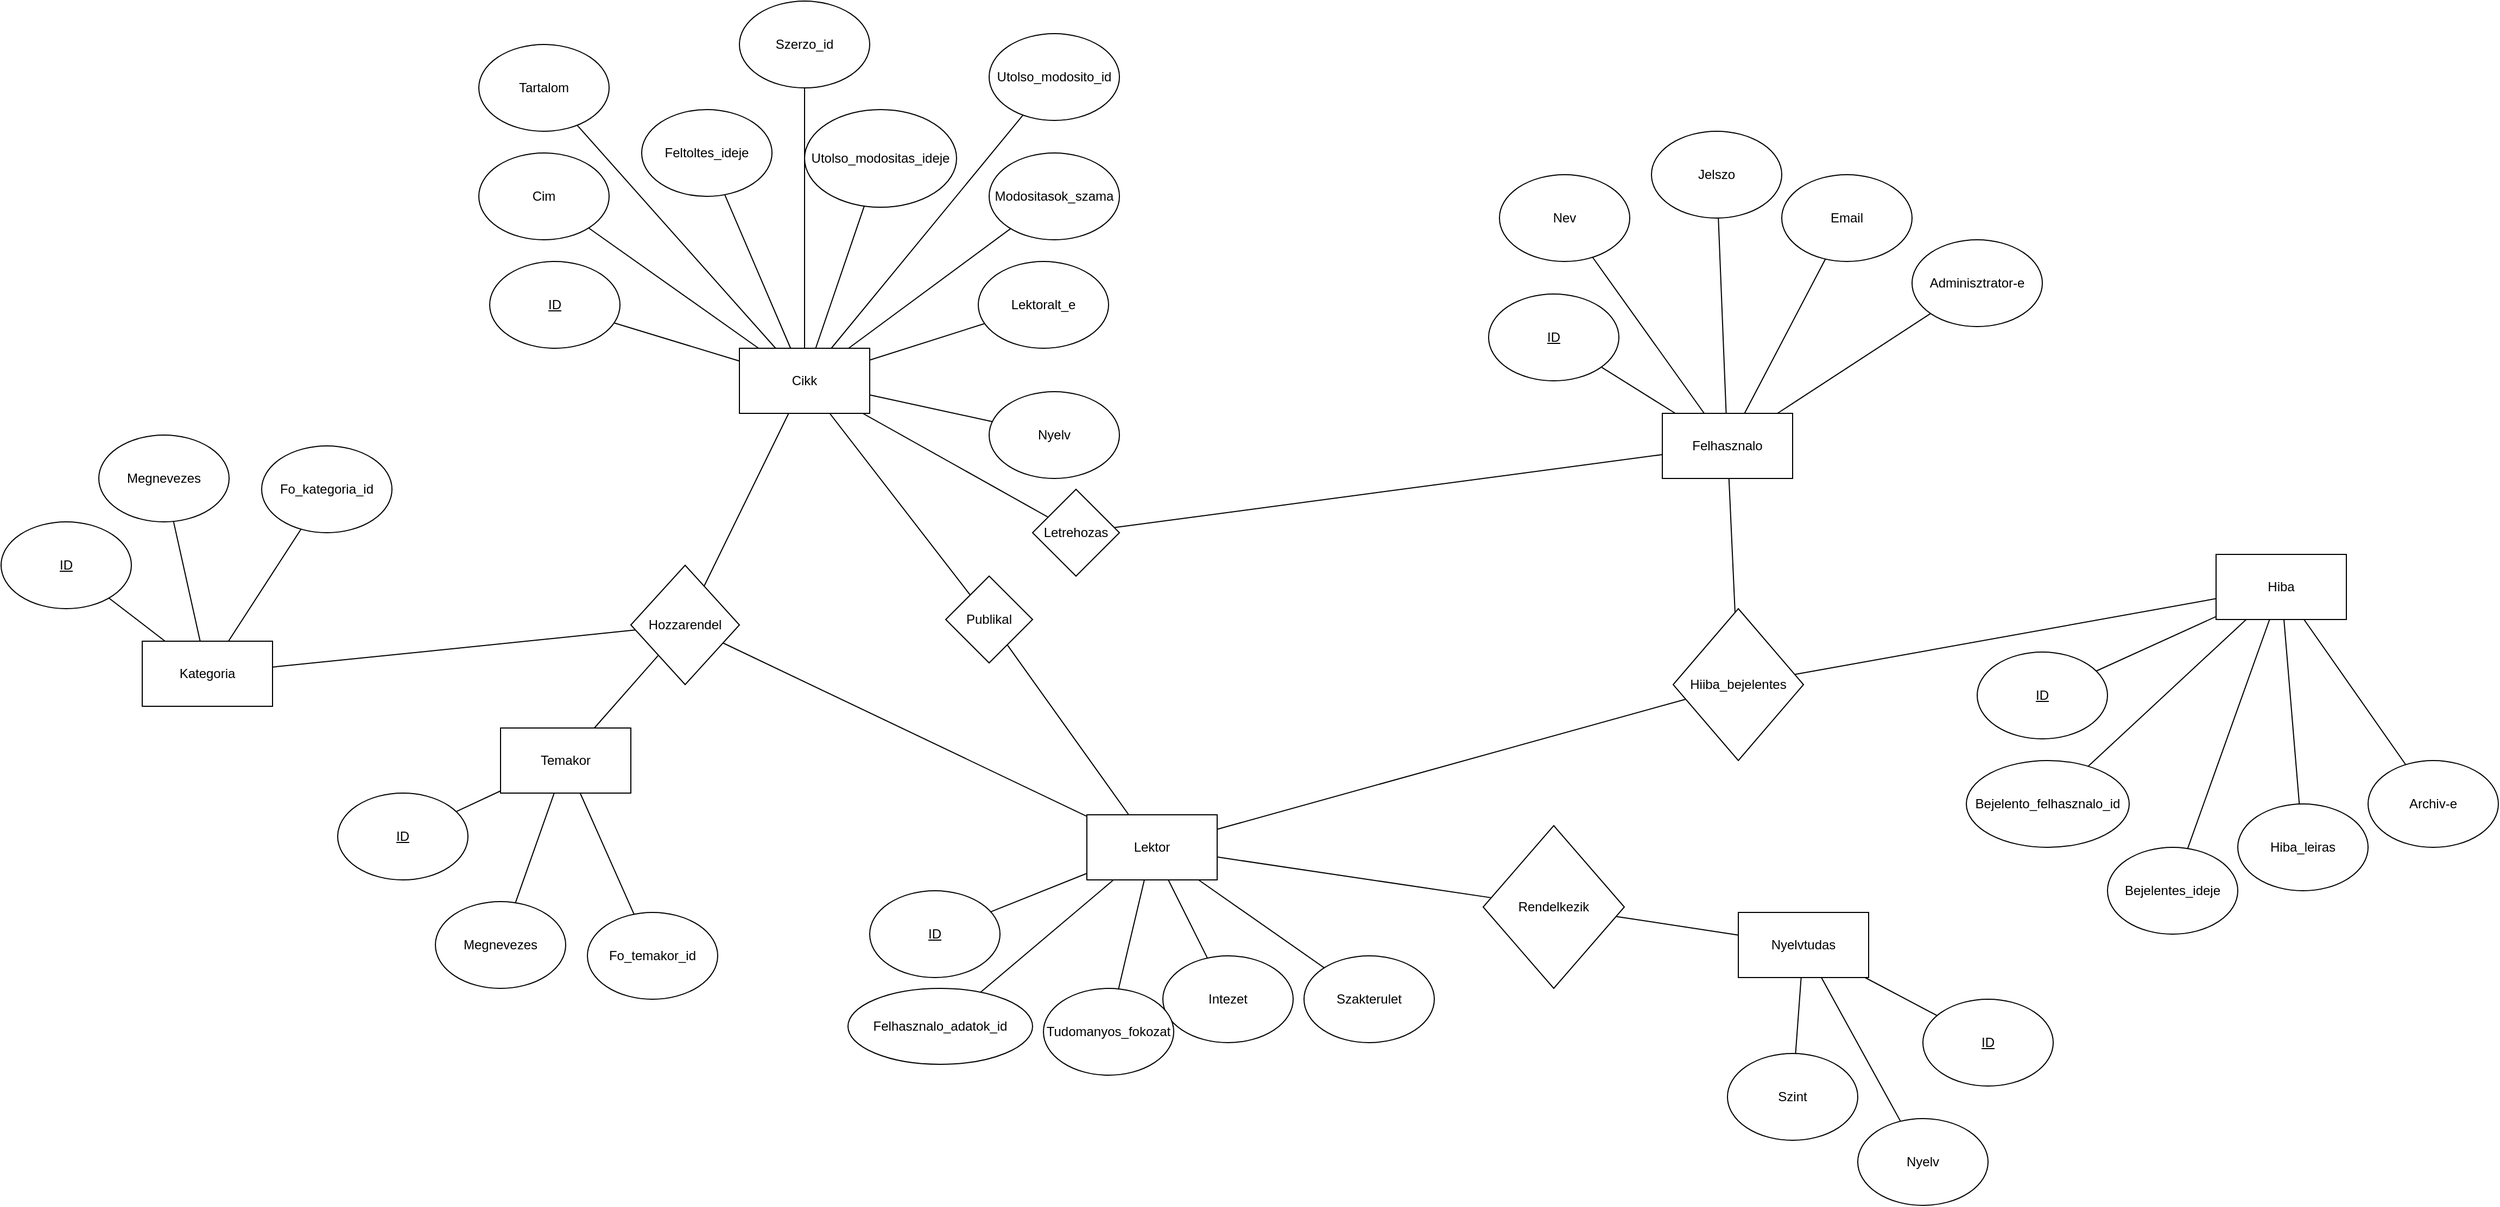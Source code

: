 <mxfile version="21.0.2" type="device"><diagram name="Page-1" id="G5Q2emcaWryFH7lCN24s"><mxGraphModel dx="3635" dy="2468" grid="1" gridSize="10" guides="1" tooltips="1" connect="1" arrows="1" fold="1" page="1" pageScale="1" pageWidth="850" pageHeight="1100" math="0" shadow="0"><root><mxCell id="0"/><mxCell id="1" parent="0"/><mxCell id="eLj6yQ8JkL-PZUBBtkVt-1" value="Cikk" style="rounded=0;whiteSpace=wrap;html=1;" parent="1" vertex="1"><mxGeometry x="-110" y="-20" width="120" height="60" as="geometry"/></mxCell><mxCell id="eLj6yQ8JkL-PZUBBtkVt-2" value="&lt;div&gt;Temakor&lt;/div&gt;" style="rounded=0;whiteSpace=wrap;html=1;" parent="1" vertex="1"><mxGeometry x="-330" y="330" width="120" height="60" as="geometry"/></mxCell><mxCell id="eLj6yQ8JkL-PZUBBtkVt-3" value="&lt;div&gt;Felhasznalo&lt;/div&gt;" style="rounded=0;whiteSpace=wrap;html=1;" parent="1" vertex="1"><mxGeometry x="740" y="40" width="120" height="60" as="geometry"/></mxCell><mxCell id="eLj6yQ8JkL-PZUBBtkVt-4" value="Lektor" style="rounded=0;whiteSpace=wrap;html=1;" parent="1" vertex="1"><mxGeometry x="210" y="410" width="120" height="60" as="geometry"/></mxCell><mxCell id="eLj6yQ8JkL-PZUBBtkVt-5" value="Hiba" style="rounded=0;whiteSpace=wrap;html=1;" parent="1" vertex="1"><mxGeometry x="1250" y="170" width="120" height="60" as="geometry"/></mxCell><mxCell id="eLj6yQ8JkL-PZUBBtkVt-6" value="&lt;div&gt;Megnevezes&lt;/div&gt;" style="ellipse;whiteSpace=wrap;html=1;" parent="1" vertex="1"><mxGeometry x="-390" y="490" width="120" height="80" as="geometry"/></mxCell><mxCell id="eLj6yQ8JkL-PZUBBtkVt-7" value="" style="endArrow=none;html=1;rounded=0;" parent="1" source="eLj6yQ8JkL-PZUBBtkVt-2" target="eLj6yQ8JkL-PZUBBtkVt-6" edge="1"><mxGeometry width="50" height="50" relative="1" as="geometry"><mxPoint x="480" y="320" as="sourcePoint"/><mxPoint x="530" y="270" as="targetPoint"/></mxGeometry></mxCell><mxCell id="eLj6yQ8JkL-PZUBBtkVt-8" value="&lt;u&gt;ID&lt;/u&gt;" style="ellipse;whiteSpace=wrap;html=1;" parent="1" vertex="1"><mxGeometry x="-480" y="390" width="120" height="80" as="geometry"/></mxCell><mxCell id="eLj6yQ8JkL-PZUBBtkVt-9" value="" style="endArrow=none;html=1;rounded=0;" parent="1" source="eLj6yQ8JkL-PZUBBtkVt-2" target="eLj6yQ8JkL-PZUBBtkVt-8" edge="1"><mxGeometry width="50" height="50" relative="1" as="geometry"><mxPoint x="480" y="440" as="sourcePoint"/><mxPoint x="530" y="390" as="targetPoint"/></mxGeometry></mxCell><mxCell id="eLj6yQ8JkL-PZUBBtkVt-10" value="&lt;div&gt;Fo_temakor_id&lt;/div&gt;" style="ellipse;whiteSpace=wrap;html=1;" parent="1" vertex="1"><mxGeometry x="-250" y="500" width="120" height="80" as="geometry"/></mxCell><mxCell id="eLj6yQ8JkL-PZUBBtkVt-11" value="" style="endArrow=none;html=1;rounded=0;" parent="1" source="eLj6yQ8JkL-PZUBBtkVt-2" target="eLj6yQ8JkL-PZUBBtkVt-10" edge="1"><mxGeometry width="50" height="50" relative="1" as="geometry"><mxPoint x="480" y="440" as="sourcePoint"/><mxPoint x="530" y="390" as="targetPoint"/></mxGeometry></mxCell><mxCell id="uQgNLZzl8JULktixexbw-1" value="&lt;div&gt;&lt;u&gt;ID&lt;/u&gt;&lt;/div&gt;" style="ellipse;whiteSpace=wrap;html=1;" parent="1" vertex="1"><mxGeometry x="-340" y="-100" width="120" height="80" as="geometry"/></mxCell><mxCell id="uQgNLZzl8JULktixexbw-2" value="&lt;div&gt;Cim&lt;/div&gt;" style="ellipse;whiteSpace=wrap;html=1;" parent="1" vertex="1"><mxGeometry x="-350" y="-200" width="120" height="80" as="geometry"/></mxCell><mxCell id="uQgNLZzl8JULktixexbw-3" value="&lt;div&gt;Tartalom&lt;/div&gt;" style="ellipse;whiteSpace=wrap;html=1;" parent="1" vertex="1"><mxGeometry x="-350" y="-300" width="120" height="80" as="geometry"/></mxCell><mxCell id="uQgNLZzl8JULktixexbw-4" value="&lt;div&gt;Feltoltes_ideje&lt;/div&gt;" style="ellipse;whiteSpace=wrap;html=1;" parent="1" vertex="1"><mxGeometry x="-200" y="-240" width="120" height="80" as="geometry"/></mxCell><mxCell id="uQgNLZzl8JULktixexbw-5" value="&lt;div&gt;&lt;u&gt;ID&lt;/u&gt;&lt;/div&gt;" style="ellipse;whiteSpace=wrap;html=1;" parent="1" vertex="1"><mxGeometry x="1030" y="260" width="120" height="80" as="geometry"/></mxCell><mxCell id="uQgNLZzl8JULktixexbw-6" value="&lt;div&gt;Bejelento_felhasznalo_id&lt;/div&gt;" style="ellipse;whiteSpace=wrap;html=1;" parent="1" vertex="1"><mxGeometry x="1020" y="360" width="150" height="80" as="geometry"/></mxCell><mxCell id="uQgNLZzl8JULktixexbw-7" value="Bejelentes_ideje" style="ellipse;whiteSpace=wrap;html=1;" parent="1" vertex="1"><mxGeometry x="1150" y="440" width="120" height="80" as="geometry"/></mxCell><mxCell id="uQgNLZzl8JULktixexbw-8" value="&lt;div&gt;Hiba_leiras&lt;/div&gt;" style="ellipse;whiteSpace=wrap;html=1;" parent="1" vertex="1"><mxGeometry x="1270" y="400" width="120" height="80" as="geometry"/></mxCell><mxCell id="uQgNLZzl8JULktixexbw-9" value="&lt;u&gt;ID&lt;/u&gt;" style="ellipse;whiteSpace=wrap;html=1;" parent="1" vertex="1"><mxGeometry x="580" y="-70" width="120" height="80" as="geometry"/></mxCell><mxCell id="uQgNLZzl8JULktixexbw-10" value="Nev" style="ellipse;whiteSpace=wrap;html=1;" parent="1" vertex="1"><mxGeometry x="590" y="-180" width="120" height="80" as="geometry"/></mxCell><mxCell id="uQgNLZzl8JULktixexbw-11" value="Jelszo" style="ellipse;whiteSpace=wrap;html=1;" parent="1" vertex="1"><mxGeometry x="730" y="-220" width="120" height="80" as="geometry"/></mxCell><mxCell id="uQgNLZzl8JULktixexbw-12" value="Email" style="ellipse;whiteSpace=wrap;html=1;" parent="1" vertex="1"><mxGeometry x="850" y="-180" width="120" height="80" as="geometry"/></mxCell><mxCell id="uQgNLZzl8JULktixexbw-13" value="&lt;div&gt;Adminisztrator-e&lt;/div&gt;" style="ellipse;whiteSpace=wrap;html=1;" parent="1" vertex="1"><mxGeometry x="970" y="-120" width="120" height="80" as="geometry"/></mxCell><mxCell id="uQgNLZzl8JULktixexbw-14" value="Szakterulet" style="ellipse;whiteSpace=wrap;html=1;" parent="1" vertex="1"><mxGeometry x="410" y="540" width="120" height="80" as="geometry"/></mxCell><mxCell id="uQgNLZzl8JULktixexbw-15" value="Intezet" style="ellipse;whiteSpace=wrap;html=1;" parent="1" vertex="1"><mxGeometry x="280" y="540" width="120" height="80" as="geometry"/></mxCell><mxCell id="uQgNLZzl8JULktixexbw-16" value="Tudomanyos_fokozat" style="ellipse;whiteSpace=wrap;html=1;" parent="1" vertex="1"><mxGeometry x="170" y="570" width="120" height="80" as="geometry"/></mxCell><mxCell id="uQgNLZzl8JULktixexbw-17" value="Felhasznalo_adatok_id" style="ellipse;whiteSpace=wrap;html=1;" parent="1" vertex="1"><mxGeometry x="-10" y="570" width="170" height="70" as="geometry"/></mxCell><mxCell id="uQgNLZzl8JULktixexbw-18" value="&lt;u&gt;ID&lt;/u&gt;" style="ellipse;whiteSpace=wrap;html=1;" parent="1" vertex="1"><mxGeometry x="10" y="480" width="120" height="80" as="geometry"/></mxCell><mxCell id="hTtRhZYFVVRSCNv51AkI-1" value="" style="endArrow=none;html=1;rounded=0;" parent="1" source="eLj6yQ8JkL-PZUBBtkVt-1" target="uQgNLZzl8JULktixexbw-1" edge="1"><mxGeometry width="50" height="50" relative="1" as="geometry"><mxPoint x="-110" y="50" as="sourcePoint"/><mxPoint x="-60" as="targetPoint"/></mxGeometry></mxCell><mxCell id="hTtRhZYFVVRSCNv51AkI-2" value="" style="endArrow=none;html=1;rounded=0;" parent="1" source="eLj6yQ8JkL-PZUBBtkVt-1" target="uQgNLZzl8JULktixexbw-2" edge="1"><mxGeometry width="50" height="50" relative="1" as="geometry"><mxPoint x="20" y="-60" as="sourcePoint"/><mxPoint x="60" y="-110" as="targetPoint"/></mxGeometry></mxCell><mxCell id="hTtRhZYFVVRSCNv51AkI-3" value="" style="endArrow=none;html=1;rounded=0;" parent="1" source="eLj6yQ8JkL-PZUBBtkVt-1" target="uQgNLZzl8JULktixexbw-4" edge="1"><mxGeometry width="50" height="50" relative="1" as="geometry"><mxPoint x="20" y="10" as="sourcePoint"/><mxPoint x="70" y="-40" as="targetPoint"/></mxGeometry></mxCell><mxCell id="hTtRhZYFVVRSCNv51AkI-4" value="" style="endArrow=none;html=1;rounded=0;" parent="1" source="eLj6yQ8JkL-PZUBBtkVt-1" target="uQgNLZzl8JULktixexbw-3" edge="1"><mxGeometry width="50" height="50" relative="1" as="geometry"><mxPoint x="-40" as="sourcePoint"/><mxPoint x="20" y="-50" as="targetPoint"/></mxGeometry></mxCell><mxCell id="hTtRhZYFVVRSCNv51AkI-5" value="&lt;div&gt;Szerzo_id&lt;/div&gt;" style="ellipse;whiteSpace=wrap;html=1;" parent="1" vertex="1"><mxGeometry x="-110" y="-340" width="120" height="80" as="geometry"/></mxCell><mxCell id="hTtRhZYFVVRSCNv51AkI-6" value="" style="endArrow=none;html=1;rounded=0;" parent="1" source="eLj6yQ8JkL-PZUBBtkVt-1" target="hTtRhZYFVVRSCNv51AkI-5" edge="1"><mxGeometry width="50" height="50" relative="1" as="geometry"><mxPoint x="-30" as="sourcePoint"/><mxPoint x="20" y="-50" as="targetPoint"/></mxGeometry></mxCell><mxCell id="hTtRhZYFVVRSCNv51AkI-8" value="&lt;div&gt;Utolso_modositas_ideje&lt;/div&gt;" style="ellipse;whiteSpace=wrap;html=1;" parent="1" vertex="1"><mxGeometry x="-50" y="-240" width="140" height="90" as="geometry"/></mxCell><mxCell id="hTtRhZYFVVRSCNv51AkI-10" value="" style="endArrow=none;html=1;rounded=0;" parent="1" source="eLj6yQ8JkL-PZUBBtkVt-1" target="hTtRhZYFVVRSCNv51AkI-8" edge="1"><mxGeometry width="50" height="50" relative="1" as="geometry"><mxPoint x="-30" as="sourcePoint"/><mxPoint x="20" y="-50" as="targetPoint"/></mxGeometry></mxCell><mxCell id="hTtRhZYFVVRSCNv51AkI-11" value="&lt;div&gt;Modositasok_szama&lt;/div&gt;" style="ellipse;whiteSpace=wrap;html=1;" parent="1" vertex="1"><mxGeometry x="120" y="-200" width="120" height="80" as="geometry"/></mxCell><mxCell id="hTtRhZYFVVRSCNv51AkI-12" value="" style="endArrow=none;html=1;rounded=0;" parent="1" source="eLj6yQ8JkL-PZUBBtkVt-1" target="hTtRhZYFVVRSCNv51AkI-11" edge="1"><mxGeometry width="50" height="50" relative="1" as="geometry"><mxPoint x="-50" y="-70" as="sourcePoint"/><mxPoint y="-120" as="targetPoint"/></mxGeometry></mxCell><mxCell id="hTtRhZYFVVRSCNv51AkI-13" value="&lt;div&gt;Lektoralt_e&lt;/div&gt;" style="ellipse;whiteSpace=wrap;html=1;" parent="1" vertex="1"><mxGeometry x="110" y="-100" width="120" height="80" as="geometry"/></mxCell><mxCell id="hTtRhZYFVVRSCNv51AkI-14" value="" style="endArrow=none;html=1;rounded=0;" parent="1" source="eLj6yQ8JkL-PZUBBtkVt-1" target="hTtRhZYFVVRSCNv51AkI-13" edge="1"><mxGeometry width="50" height="50" relative="1" as="geometry"><mxPoint x="-50" y="-70" as="sourcePoint"/><mxPoint y="-120" as="targetPoint"/></mxGeometry></mxCell><mxCell id="hTtRhZYFVVRSCNv51AkI-15" value="&lt;div&gt;Utolso_modosito_id&lt;/div&gt;" style="ellipse;whiteSpace=wrap;html=1;" parent="1" vertex="1"><mxGeometry x="120" y="-310" width="120" height="80" as="geometry"/></mxCell><mxCell id="hTtRhZYFVVRSCNv51AkI-16" value="" style="endArrow=none;html=1;rounded=0;" parent="1" source="eLj6yQ8JkL-PZUBBtkVt-1" target="hTtRhZYFVVRSCNv51AkI-15" edge="1"><mxGeometry width="50" height="50" relative="1" as="geometry"><mxPoint x="-50" y="-70" as="sourcePoint"/><mxPoint y="-120" as="targetPoint"/></mxGeometry></mxCell><mxCell id="hTtRhZYFVVRSCNv51AkI-17" value="" style="endArrow=none;html=1;rounded=0;" parent="1" source="eLj6yQ8JkL-PZUBBtkVt-3" target="uQgNLZzl8JULktixexbw-9" edge="1"><mxGeometry width="50" height="50" relative="1" as="geometry"><mxPoint x="450" y="50" as="sourcePoint"/><mxPoint x="500" as="targetPoint"/></mxGeometry></mxCell><mxCell id="hTtRhZYFVVRSCNv51AkI-18" value="" style="endArrow=none;html=1;rounded=0;" parent="1" source="eLj6yQ8JkL-PZUBBtkVt-3" target="uQgNLZzl8JULktixexbw-11" edge="1"><mxGeometry width="50" height="50" relative="1" as="geometry"><mxPoint x="450" y="50" as="sourcePoint"/><mxPoint x="500" as="targetPoint"/></mxGeometry></mxCell><mxCell id="hTtRhZYFVVRSCNv51AkI-19" value="" style="endArrow=none;html=1;rounded=0;" parent="1" source="eLj6yQ8JkL-PZUBBtkVt-3" target="uQgNLZzl8JULktixexbw-10" edge="1"><mxGeometry width="50" height="50" relative="1" as="geometry"><mxPoint x="450" y="50" as="sourcePoint"/><mxPoint x="500" as="targetPoint"/></mxGeometry></mxCell><mxCell id="hTtRhZYFVVRSCNv51AkI-21" value="" style="endArrow=none;html=1;rounded=0;" parent="1" source="eLj6yQ8JkL-PZUBBtkVt-3" target="uQgNLZzl8JULktixexbw-12" edge="1"><mxGeometry width="50" height="50" relative="1" as="geometry"><mxPoint x="450" y="50" as="sourcePoint"/><mxPoint x="500" as="targetPoint"/></mxGeometry></mxCell><mxCell id="hTtRhZYFVVRSCNv51AkI-22" value="" style="endArrow=none;html=1;rounded=0;" parent="1" source="eLj6yQ8JkL-PZUBBtkVt-3" target="uQgNLZzl8JULktixexbw-13" edge="1"><mxGeometry width="50" height="50" relative="1" as="geometry"><mxPoint x="450" y="160" as="sourcePoint"/><mxPoint x="500" y="110" as="targetPoint"/></mxGeometry></mxCell><mxCell id="hTtRhZYFVVRSCNv51AkI-23" value="" style="endArrow=none;html=1;rounded=0;" parent="1" source="uQgNLZzl8JULktixexbw-5" target="eLj6yQ8JkL-PZUBBtkVt-5" edge="1"><mxGeometry width="50" height="50" relative="1" as="geometry"><mxPoint x="1540" y="300" as="sourcePoint"/><mxPoint x="1590" y="250" as="targetPoint"/></mxGeometry></mxCell><mxCell id="hTtRhZYFVVRSCNv51AkI-24" value="" style="endArrow=none;html=1;rounded=0;" parent="1" source="uQgNLZzl8JULktixexbw-6" target="eLj6yQ8JkL-PZUBBtkVt-5" edge="1"><mxGeometry width="50" height="50" relative="1" as="geometry"><mxPoint x="1540" y="300" as="sourcePoint"/><mxPoint x="1590" y="250" as="targetPoint"/></mxGeometry></mxCell><mxCell id="hTtRhZYFVVRSCNv51AkI-25" value="" style="endArrow=none;html=1;rounded=0;" parent="1" source="uQgNLZzl8JULktixexbw-7" target="eLj6yQ8JkL-PZUBBtkVt-5" edge="1"><mxGeometry width="50" height="50" relative="1" as="geometry"><mxPoint x="1540" y="300" as="sourcePoint"/><mxPoint x="1590" y="250" as="targetPoint"/></mxGeometry></mxCell><mxCell id="hTtRhZYFVVRSCNv51AkI-26" value="" style="endArrow=none;html=1;rounded=0;" parent="1" source="uQgNLZzl8JULktixexbw-8" target="eLj6yQ8JkL-PZUBBtkVt-5" edge="1"><mxGeometry width="50" height="50" relative="1" as="geometry"><mxPoint x="1540" y="300" as="sourcePoint"/><mxPoint x="1590" y="250" as="targetPoint"/></mxGeometry></mxCell><mxCell id="hTtRhZYFVVRSCNv51AkI-27" value="" style="endArrow=none;html=1;rounded=0;" parent="1" source="eLj6yQ8JkL-PZUBBtkVt-5" target="hTtRhZYFVVRSCNv51AkI-28" edge="1"><mxGeometry width="50" height="50" relative="1" as="geometry"><mxPoint x="1420" y="360" as="sourcePoint"/><mxPoint x="1470" y="310" as="targetPoint"/></mxGeometry></mxCell><mxCell id="hTtRhZYFVVRSCNv51AkI-28" value="&lt;div&gt;Archiv-e&lt;/div&gt;" style="ellipse;whiteSpace=wrap;html=1;" parent="1" vertex="1"><mxGeometry x="1390" y="360" width="120" height="80" as="geometry"/></mxCell><mxCell id="hTtRhZYFVVRSCNv51AkI-30" value="" style="endArrow=none;html=1;rounded=0;" parent="1" source="uQgNLZzl8JULktixexbw-18" target="eLj6yQ8JkL-PZUBBtkVt-4" edge="1"><mxGeometry width="50" height="50" relative="1" as="geometry"><mxPoint x="-30" y="50" as="sourcePoint"/><mxPoint x="20" as="targetPoint"/></mxGeometry></mxCell><mxCell id="hTtRhZYFVVRSCNv51AkI-31" value="" style="endArrow=none;html=1;rounded=0;" parent="1" source="uQgNLZzl8JULktixexbw-16" target="eLj6yQ8JkL-PZUBBtkVt-4" edge="1"><mxGeometry width="50" height="50" relative="1" as="geometry"><mxPoint x="-30" y="50" as="sourcePoint"/><mxPoint x="20" as="targetPoint"/></mxGeometry></mxCell><mxCell id="hTtRhZYFVVRSCNv51AkI-32" value="" style="endArrow=none;html=1;rounded=0;" parent="1" source="uQgNLZzl8JULktixexbw-17" target="eLj6yQ8JkL-PZUBBtkVt-4" edge="1"><mxGeometry width="50" height="50" relative="1" as="geometry"><mxPoint x="-30" y="50" as="sourcePoint"/><mxPoint x="180" y="80" as="targetPoint"/></mxGeometry></mxCell><mxCell id="hTtRhZYFVVRSCNv51AkI-33" value="" style="endArrow=none;html=1;rounded=0;" parent="1" source="eLj6yQ8JkL-PZUBBtkVt-4" target="uQgNLZzl8JULktixexbw-14" edge="1"><mxGeometry width="50" height="50" relative="1" as="geometry"><mxPoint x="-130" y="-100" as="sourcePoint"/><mxPoint x="-80" y="-150" as="targetPoint"/></mxGeometry></mxCell><mxCell id="hTtRhZYFVVRSCNv51AkI-34" value="" style="endArrow=none;html=1;rounded=0;" parent="1" source="uQgNLZzl8JULktixexbw-15" target="eLj6yQ8JkL-PZUBBtkVt-4" edge="1"><mxGeometry width="50" height="50" relative="1" as="geometry"><mxPoint x="-130" y="-100" as="sourcePoint"/><mxPoint x="-80" y="-150" as="targetPoint"/></mxGeometry></mxCell><mxCell id="hTtRhZYFVVRSCNv51AkI-36" value="Kategoria" style="rounded=0;whiteSpace=wrap;html=1;" parent="1" vertex="1"><mxGeometry x="-660" y="250" width="120" height="60" as="geometry"/></mxCell><mxCell id="hTtRhZYFVVRSCNv51AkI-37" value="&lt;u&gt;ID&lt;/u&gt;" style="ellipse;whiteSpace=wrap;html=1;" parent="1" vertex="1"><mxGeometry x="-790" y="140" width="120" height="80" as="geometry"/></mxCell><mxCell id="hTtRhZYFVVRSCNv51AkI-38" value="Megnevezes" style="ellipse;whiteSpace=wrap;html=1;" parent="1" vertex="1"><mxGeometry x="-700" y="60" width="120" height="80" as="geometry"/></mxCell><mxCell id="hTtRhZYFVVRSCNv51AkI-39" value="" style="endArrow=none;html=1;rounded=0;" parent="1" source="hTtRhZYFVVRSCNv51AkI-36" target="hTtRhZYFVVRSCNv51AkI-37" edge="1"><mxGeometry width="50" height="50" relative="1" as="geometry"><mxPoint x="-250" y="280" as="sourcePoint"/><mxPoint x="-200" y="230" as="targetPoint"/></mxGeometry></mxCell><mxCell id="hTtRhZYFVVRSCNv51AkI-40" value="" style="endArrow=none;html=1;rounded=0;" parent="1" source="hTtRhZYFVVRSCNv51AkI-36" target="hTtRhZYFVVRSCNv51AkI-38" edge="1"><mxGeometry width="50" height="50" relative="1" as="geometry"><mxPoint x="-250" y="280" as="sourcePoint"/><mxPoint x="-200" y="230" as="targetPoint"/></mxGeometry></mxCell><mxCell id="hTtRhZYFVVRSCNv51AkI-41" value="Fo_kategoria_id" style="ellipse;whiteSpace=wrap;html=1;" parent="1" vertex="1"><mxGeometry x="-550" y="70" width="120" height="80" as="geometry"/></mxCell><mxCell id="hTtRhZYFVVRSCNv51AkI-42" value="" style="endArrow=none;html=1;rounded=0;" parent="1" source="hTtRhZYFVVRSCNv51AkI-36" target="hTtRhZYFVVRSCNv51AkI-41" edge="1"><mxGeometry width="50" height="50" relative="1" as="geometry"><mxPoint x="-250" y="280" as="sourcePoint"/><mxPoint x="-200" y="230" as="targetPoint"/></mxGeometry></mxCell><mxCell id="hTtRhZYFVVRSCNv51AkI-43" value="Nyelv" style="ellipse;whiteSpace=wrap;html=1;" parent="1" vertex="1"><mxGeometry x="120" y="20" width="120" height="80" as="geometry"/></mxCell><mxCell id="hTtRhZYFVVRSCNv51AkI-44" value="" style="endArrow=none;html=1;rounded=0;" parent="1" source="eLj6yQ8JkL-PZUBBtkVt-1" target="hTtRhZYFVVRSCNv51AkI-43" edge="1"><mxGeometry width="50" height="50" relative="1" as="geometry"><mxPoint x="50" y="-20" as="sourcePoint"/><mxPoint x="100" y="-70" as="targetPoint"/></mxGeometry></mxCell><mxCell id="hTtRhZYFVVRSCNv51AkI-45" value="&lt;div&gt;Nyelvtudas&lt;/div&gt;" style="rounded=0;whiteSpace=wrap;html=1;" parent="1" vertex="1"><mxGeometry x="810" y="500" width="120" height="60" as="geometry"/></mxCell><mxCell id="hTtRhZYFVVRSCNv51AkI-46" value="&lt;div&gt;&lt;u&gt;ID&lt;/u&gt;&lt;/div&gt;" style="ellipse;whiteSpace=wrap;html=1;" parent="1" vertex="1"><mxGeometry x="980" y="580" width="120" height="80" as="geometry"/></mxCell><mxCell id="hTtRhZYFVVRSCNv51AkI-47" value="Nyelv" style="ellipse;whiteSpace=wrap;html=1;" parent="1" vertex="1"><mxGeometry x="920" y="690" width="120" height="80" as="geometry"/></mxCell><mxCell id="hTtRhZYFVVRSCNv51AkI-48" value="Szint" style="ellipse;whiteSpace=wrap;html=1;" parent="1" vertex="1"><mxGeometry x="800" y="630" width="120" height="80" as="geometry"/></mxCell><mxCell id="hTtRhZYFVVRSCNv51AkI-49" value="" style="endArrow=none;html=1;rounded=0;" parent="1" source="hTtRhZYFVVRSCNv51AkI-46" target="hTtRhZYFVVRSCNv51AkI-45" edge="1"><mxGeometry width="50" height="50" relative="1" as="geometry"><mxPoint x="720" y="920" as="sourcePoint"/><mxPoint x="770" y="870" as="targetPoint"/></mxGeometry></mxCell><mxCell id="hTtRhZYFVVRSCNv51AkI-50" value="" style="endArrow=none;html=1;rounded=0;" parent="1" source="hTtRhZYFVVRSCNv51AkI-47" target="hTtRhZYFVVRSCNv51AkI-45" edge="1"><mxGeometry width="50" height="50" relative="1" as="geometry"><mxPoint x="720" y="920" as="sourcePoint"/><mxPoint x="770" y="870" as="targetPoint"/></mxGeometry></mxCell><mxCell id="hTtRhZYFVVRSCNv51AkI-51" value="" style="endArrow=none;html=1;rounded=0;" parent="1" source="hTtRhZYFVVRSCNv51AkI-48" target="hTtRhZYFVVRSCNv51AkI-45" edge="1"><mxGeometry width="50" height="50" relative="1" as="geometry"><mxPoint x="720" y="920" as="sourcePoint"/><mxPoint x="770" y="870" as="targetPoint"/></mxGeometry></mxCell><mxCell id="hTtRhZYFVVRSCNv51AkI-52" value="&lt;div&gt;Hiiba_bejelentes&lt;/div&gt;" style="rhombus;whiteSpace=wrap;html=1;" parent="1" vertex="1"><mxGeometry x="750" y="220" width="120" height="140" as="geometry"/></mxCell><mxCell id="hTtRhZYFVVRSCNv51AkI-53" value="" style="endArrow=none;html=1;rounded=0;" parent="1" source="hTtRhZYFVVRSCNv51AkI-52" target="eLj6yQ8JkL-PZUBBtkVt-3" edge="1"><mxGeometry width="50" height="50" relative="1" as="geometry"><mxPoint x="-10" y="260" as="sourcePoint"/><mxPoint x="40" y="210" as="targetPoint"/></mxGeometry></mxCell><mxCell id="hTtRhZYFVVRSCNv51AkI-54" value="" style="endArrow=none;html=1;rounded=0;" parent="1" source="eLj6yQ8JkL-PZUBBtkVt-5" target="hTtRhZYFVVRSCNv51AkI-52" edge="1"><mxGeometry width="50" height="50" relative="1" as="geometry"><mxPoint x="-10" y="260" as="sourcePoint"/><mxPoint x="40" y="210" as="targetPoint"/></mxGeometry></mxCell><mxCell id="hTtRhZYFVVRSCNv51AkI-55" value="" style="endArrow=none;html=1;rounded=0;" parent="1" source="hTtRhZYFVVRSCNv51AkI-52" target="eLj6yQ8JkL-PZUBBtkVt-4" edge="1"><mxGeometry width="50" height="50" relative="1" as="geometry"><mxPoint x="-10" y="260" as="sourcePoint"/><mxPoint x="40" y="210" as="targetPoint"/><Array as="points"/></mxGeometry></mxCell><mxCell id="hTtRhZYFVVRSCNv51AkI-56" value="Rendelkezik" style="rhombus;whiteSpace=wrap;html=1;" parent="1" vertex="1"><mxGeometry x="575" y="420" width="130" height="150" as="geometry"/></mxCell><mxCell id="hTtRhZYFVVRSCNv51AkI-57" value="" style="endArrow=none;html=1;rounded=0;" parent="1" source="eLj6yQ8JkL-PZUBBtkVt-4" target="hTtRhZYFVVRSCNv51AkI-56" edge="1"><mxGeometry width="50" height="50" relative="1" as="geometry"><mxPoint x="340" y="240" as="sourcePoint"/><mxPoint x="390" y="190" as="targetPoint"/></mxGeometry></mxCell><mxCell id="hTtRhZYFVVRSCNv51AkI-58" value="" style="endArrow=none;html=1;rounded=0;" parent="1" source="hTtRhZYFVVRSCNv51AkI-56" target="hTtRhZYFVVRSCNv51AkI-45" edge="1"><mxGeometry width="50" height="50" relative="1" as="geometry"><mxPoint x="680" y="780" as="sourcePoint"/><mxPoint x="500" y="850" as="targetPoint"/></mxGeometry></mxCell><mxCell id="hTtRhZYFVVRSCNv51AkI-59" value="Letrehozas" style="rhombus;whiteSpace=wrap;html=1;" parent="1" vertex="1"><mxGeometry x="160" y="110" width="80" height="80" as="geometry"/></mxCell><mxCell id="hTtRhZYFVVRSCNv51AkI-60" value="&lt;div&gt;Publikal&lt;/div&gt;" style="rhombus;whiteSpace=wrap;html=1;" parent="1" vertex="1"><mxGeometry x="80" y="190" width="80" height="80" as="geometry"/></mxCell><mxCell id="hTtRhZYFVVRSCNv51AkI-61" value="" style="endArrow=none;html=1;rounded=0;" parent="1" source="hTtRhZYFVVRSCNv51AkI-59" target="eLj6yQ8JkL-PZUBBtkVt-3" edge="1"><mxGeometry width="50" height="50" relative="1" as="geometry"><mxPoint x="250" y="220" as="sourcePoint"/><mxPoint x="300" y="170" as="targetPoint"/></mxGeometry></mxCell><mxCell id="hTtRhZYFVVRSCNv51AkI-62" value="" style="endArrow=none;html=1;rounded=0;" parent="1" source="eLj6yQ8JkL-PZUBBtkVt-1" target="hTtRhZYFVVRSCNv51AkI-59" edge="1"><mxGeometry width="50" height="50" relative="1" as="geometry"><mxPoint x="250" y="220" as="sourcePoint"/><mxPoint x="300" y="170" as="targetPoint"/></mxGeometry></mxCell><mxCell id="hTtRhZYFVVRSCNv51AkI-63" value="" style="endArrow=none;html=1;rounded=0;" parent="1" source="hTtRhZYFVVRSCNv51AkI-60" target="eLj6yQ8JkL-PZUBBtkVt-1" edge="1"><mxGeometry width="50" height="50" relative="1" as="geometry"><mxPoint x="250" y="220" as="sourcePoint"/><mxPoint x="300" y="170" as="targetPoint"/></mxGeometry></mxCell><mxCell id="hTtRhZYFVVRSCNv51AkI-64" value="" style="endArrow=none;html=1;rounded=0;" parent="1" source="hTtRhZYFVVRSCNv51AkI-60" target="eLj6yQ8JkL-PZUBBtkVt-4" edge="1"><mxGeometry width="50" height="50" relative="1" as="geometry"><mxPoint x="250" y="220" as="sourcePoint"/><mxPoint x="300" y="170" as="targetPoint"/></mxGeometry></mxCell><mxCell id="hTtRhZYFVVRSCNv51AkI-65" value="Hozzarendel" style="rhombus;whiteSpace=wrap;html=1;" parent="1" vertex="1"><mxGeometry x="-210" y="180" width="100" height="110" as="geometry"/></mxCell><mxCell id="hTtRhZYFVVRSCNv51AkI-66" value="" style="endArrow=none;html=1;rounded=0;" parent="1" source="hTtRhZYFVVRSCNv51AkI-36" target="hTtRhZYFVVRSCNv51AkI-65" edge="1"><mxGeometry width="50" height="50" relative="1" as="geometry"><mxPoint x="-220" y="300" as="sourcePoint"/><mxPoint x="-170" y="250" as="targetPoint"/></mxGeometry></mxCell><mxCell id="hTtRhZYFVVRSCNv51AkI-67" value="" style="endArrow=none;html=1;rounded=0;" parent="1" source="eLj6yQ8JkL-PZUBBtkVt-2" target="hTtRhZYFVVRSCNv51AkI-65" edge="1"><mxGeometry width="50" height="50" relative="1" as="geometry"><mxPoint x="-220" y="300" as="sourcePoint"/><mxPoint x="-170" y="250" as="targetPoint"/></mxGeometry></mxCell><mxCell id="hTtRhZYFVVRSCNv51AkI-68" value="" style="endArrow=none;html=1;rounded=0;" parent="1" source="hTtRhZYFVVRSCNv51AkI-65" target="eLj6yQ8JkL-PZUBBtkVt-1" edge="1"><mxGeometry width="50" height="50" relative="1" as="geometry"><mxPoint x="-220" y="300" as="sourcePoint"/><mxPoint x="-170" y="250" as="targetPoint"/></mxGeometry></mxCell><mxCell id="xMjU3ysPgorCCy_WQaMw-1" value="" style="endArrow=none;html=1;rounded=0;" edge="1" parent="1" source="eLj6yQ8JkL-PZUBBtkVt-4" target="hTtRhZYFVVRSCNv51AkI-65"><mxGeometry width="50" height="50" relative="1" as="geometry"><mxPoint x="330" y="560" as="sourcePoint"/><mxPoint x="380" y="510" as="targetPoint"/></mxGeometry></mxCell></root></mxGraphModel></diagram></mxfile>